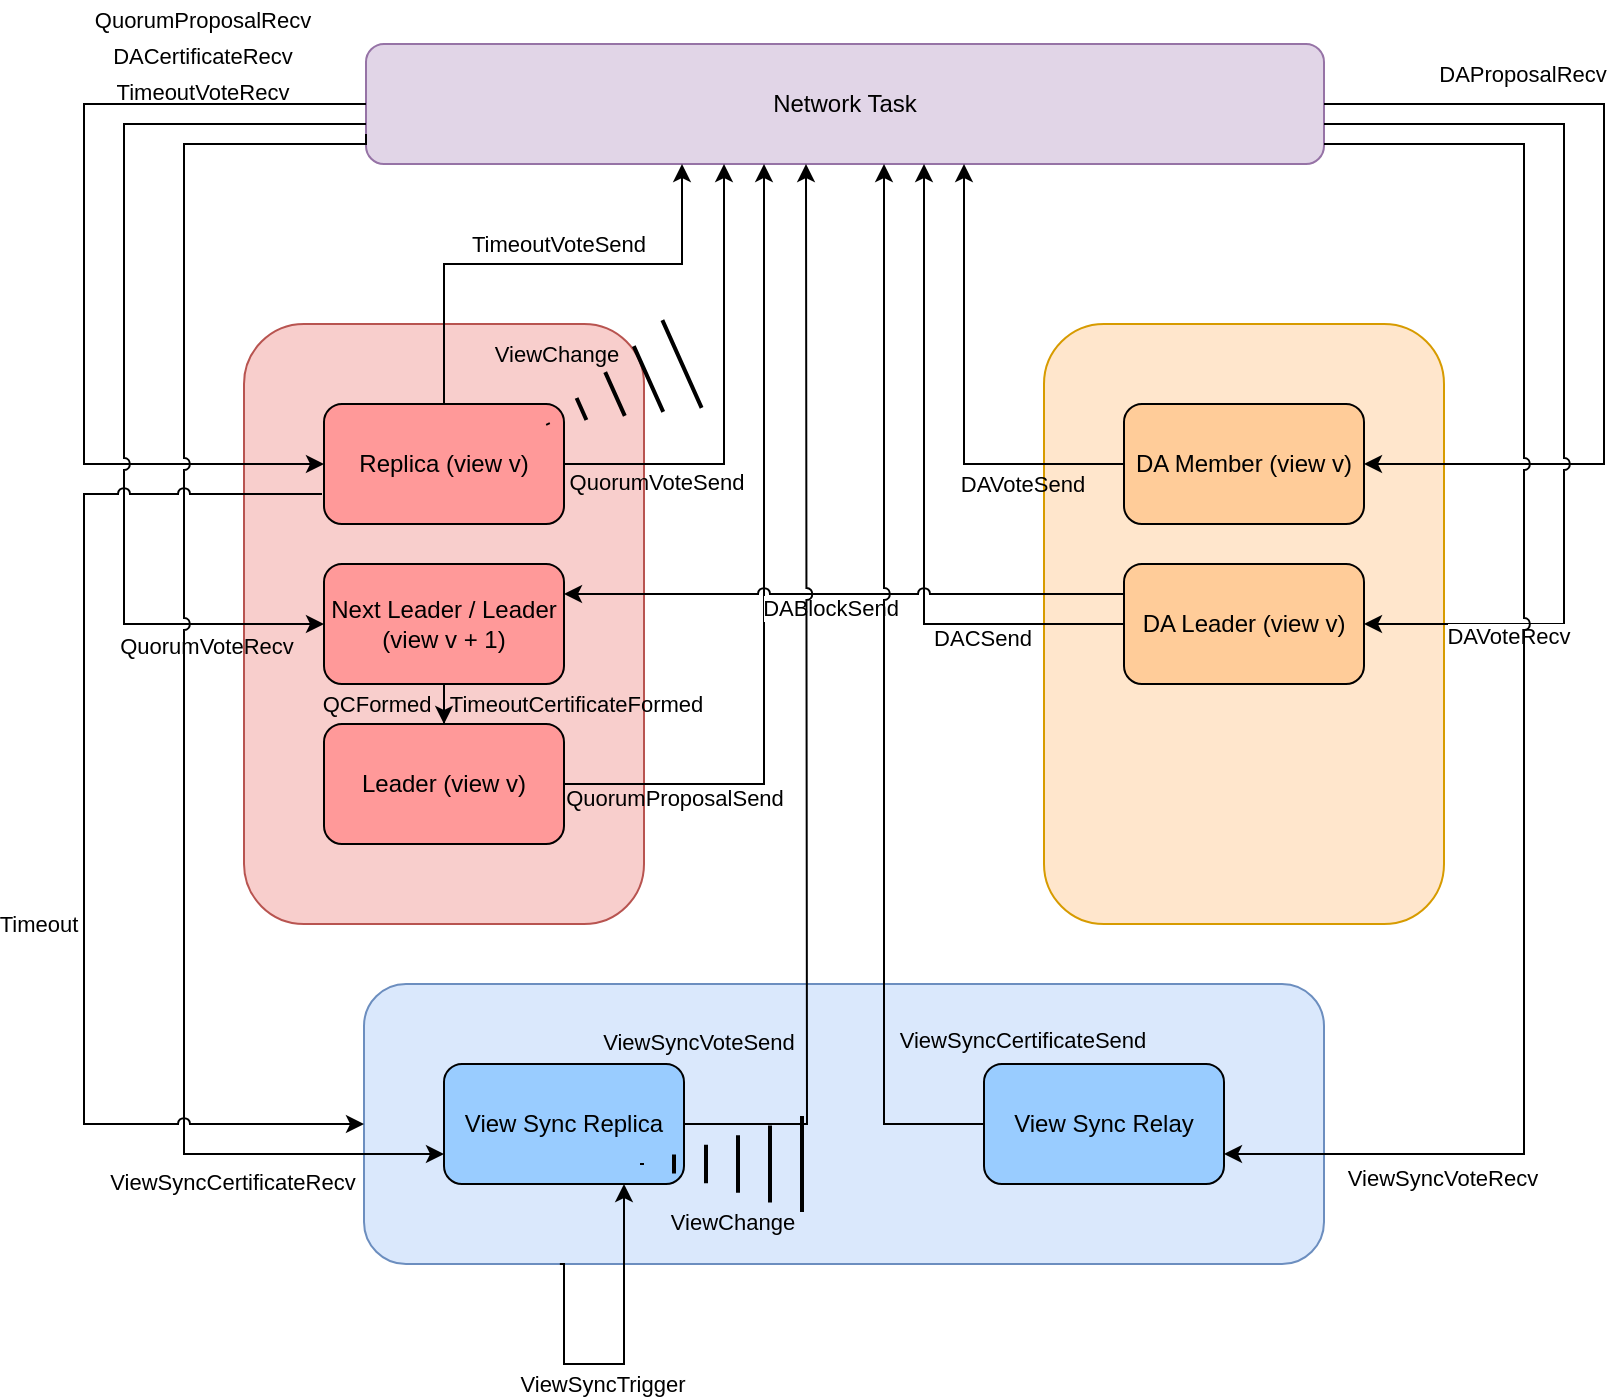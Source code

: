<mxfile version="21.6.8" type="device">
  <diagram name="Conceptual" id="x-3d6iJGaRKoqCalyLkP">
    <mxGraphModel dx="1242" dy="818" grid="1" gridSize="10" guides="1" tooltips="1" connect="1" arrows="1" fold="1" page="1" pageScale="1" pageWidth="850" pageHeight="1100" math="0" shadow="0">
      <root>
        <mxCell id="0" />
        <mxCell id="WsWUFxSsiAewtnnMHRLG-56" value="Tasks" style="" parent="0" />
        <mxCell id="WsWUFxSsiAewtnnMHRLG-9" value="" style="rounded=1;whiteSpace=wrap;html=1;fillColor=#f8cecc;strokeColor=#b85450;" vertex="1" parent="WsWUFxSsiAewtnnMHRLG-56">
          <mxGeometry x="131" y="170" width="200" height="300" as="geometry" />
        </mxCell>
        <mxCell id="WsWUFxSsiAewtnnMHRLG-34" value="" style="rounded=1;whiteSpace=wrap;html=1;fillColor=#dae8fc;strokeColor=#6c8ebf;" vertex="1" parent="WsWUFxSsiAewtnnMHRLG-56">
          <mxGeometry x="191" y="500" width="480" height="140" as="geometry" />
        </mxCell>
        <mxCell id="WsWUFxSsiAewtnnMHRLG-23" value="" style="rounded=1;whiteSpace=wrap;html=1;fillColor=#ffe6cc;strokeColor=#d79b00;" vertex="1" parent="WsWUFxSsiAewtnnMHRLG-56">
          <mxGeometry x="531" y="170" width="200" height="300" as="geometry" />
        </mxCell>
        <mxCell id="WsWUFxSsiAewtnnMHRLG-6" value="Network Task" style="rounded=1;whiteSpace=wrap;html=1;fillColor=#e1d5e7;strokeColor=#9673a6;" vertex="1" parent="WsWUFxSsiAewtnnMHRLG-56">
          <mxGeometry x="192" y="30" width="479" height="60" as="geometry" />
        </mxCell>
        <mxCell id="WsWUFxSsiAewtnnMHRLG-1" value="Replica (view v)" style="rounded=1;whiteSpace=wrap;html=1;fillColor=#FF9999;" vertex="1" parent="WsWUFxSsiAewtnnMHRLG-56">
          <mxGeometry x="171" y="210" width="120" height="60" as="geometry" />
        </mxCell>
        <mxCell id="WsWUFxSsiAewtnnMHRLG-3" value="Next Leader / Leader (view v + 1)" style="rounded=1;whiteSpace=wrap;html=1;fillColor=#FF9999;" vertex="1" parent="WsWUFxSsiAewtnnMHRLG-56">
          <mxGeometry x="171" y="290" width="120" height="60" as="geometry" />
        </mxCell>
        <mxCell id="WsWUFxSsiAewtnnMHRLG-17" value="Leader (view v)" style="rounded=1;whiteSpace=wrap;html=1;fillColor=#FF9999;" vertex="1" parent="WsWUFxSsiAewtnnMHRLG-56">
          <mxGeometry x="171" y="370" width="120" height="60" as="geometry" />
        </mxCell>
        <mxCell id="WsWUFxSsiAewtnnMHRLG-35" value="View Sync Replica" style="rounded=1;whiteSpace=wrap;html=1;fillColor=#99CCFF;" vertex="1" parent="WsWUFxSsiAewtnnMHRLG-56">
          <mxGeometry x="231" y="540" width="120" height="60" as="geometry" />
        </mxCell>
        <mxCell id="WsWUFxSsiAewtnnMHRLG-36" value="View Sync Relay" style="rounded=1;whiteSpace=wrap;html=1;fillColor=#99CCFF;" vertex="1" parent="WsWUFxSsiAewtnnMHRLG-56">
          <mxGeometry x="501" y="540" width="120" height="60" as="geometry" />
        </mxCell>
        <mxCell id="WsWUFxSsiAewtnnMHRLG-25" value="DA Leader (view v)" style="rounded=1;whiteSpace=wrap;html=1;fillColor=#FFCC99;" vertex="1" parent="WsWUFxSsiAewtnnMHRLG-56">
          <mxGeometry x="571" y="290" width="120" height="60" as="geometry" />
        </mxCell>
        <mxCell id="WsWUFxSsiAewtnnMHRLG-24" value="DA Member (view v)" style="rounded=1;whiteSpace=wrap;html=1;fillColor=#FFCC99;" vertex="1" parent="WsWUFxSsiAewtnnMHRLG-56">
          <mxGeometry x="571" y="210" width="120" height="60" as="geometry" />
        </mxCell>
        <mxCell id="WsWUFxSsiAewtnnMHRLG-53" value="Consensus Messages" parent="0" />
        <mxCell id="WsWUFxSsiAewtnnMHRLG-7" style="edgeStyle=orthogonalEdgeStyle;rounded=0;orthogonalLoop=1;jettySize=auto;html=1;entryX=0;entryY=0.5;entryDx=0;entryDy=0;jumpStyle=arc;" edge="1" parent="WsWUFxSsiAewtnnMHRLG-53" source="WsWUFxSsiAewtnnMHRLG-6" target="WsWUFxSsiAewtnnMHRLG-1">
          <mxGeometry relative="1" as="geometry">
            <Array as="points">
              <mxPoint x="51" y="60" />
              <mxPoint x="51" y="240" />
            </Array>
          </mxGeometry>
        </mxCell>
        <mxCell id="WsWUFxSsiAewtnnMHRLG-8" value="&lt;div style=&quot;font-size: 11px; line-height: 18px;&quot;&gt;QuorumProposalRecv&lt;/div&gt;&lt;div style=&quot;font-size: 11px; line-height: 18px;&quot;&gt;DACertificateRecv&lt;/div&gt;&lt;div style=&quot;font-size: 11px; line-height: 18px;&quot;&gt;TimeoutVoteRecv&lt;/div&gt;" style="edgeLabel;html=1;align=center;verticalAlign=middle;resizable=0;points=[];fontSize=11;labelBackgroundColor=none;fontColor=#000000;" vertex="1" connectable="0" parent="WsWUFxSsiAewtnnMHRLG-7">
          <mxGeometry x="-0.058" y="-2" relative="1" as="geometry">
            <mxPoint x="61" y="-92" as="offset" />
          </mxGeometry>
        </mxCell>
        <mxCell id="WsWUFxSsiAewtnnMHRLG-14" style="edgeStyle=orthogonalEdgeStyle;rounded=0;orthogonalLoop=1;jettySize=auto;html=1;jumpStyle=arc;" edge="1" parent="WsWUFxSsiAewtnnMHRLG-53" source="WsWUFxSsiAewtnnMHRLG-6" target="WsWUFxSsiAewtnnMHRLG-3">
          <mxGeometry relative="1" as="geometry">
            <mxPoint x="171" y="370" as="targetPoint" />
            <Array as="points">
              <mxPoint x="71" y="70" />
              <mxPoint x="71" y="320" />
            </Array>
          </mxGeometry>
        </mxCell>
        <mxCell id="WsWUFxSsiAewtnnMHRLG-15" value="QuorumVoteRecv" style="edgeLabel;html=1;align=center;verticalAlign=middle;resizable=0;points=[];labelBackgroundColor=none;" vertex="1" connectable="0" parent="WsWUFxSsiAewtnnMHRLG-14">
          <mxGeometry x="0.366" y="-1" relative="1" as="geometry">
            <mxPoint x="42" y="60" as="offset" />
          </mxGeometry>
        </mxCell>
        <mxCell id="WsWUFxSsiAewtnnMHRLG-10" style="edgeStyle=orthogonalEdgeStyle;rounded=0;orthogonalLoop=1;jettySize=auto;html=1;" edge="1" parent="WsWUFxSsiAewtnnMHRLG-53" source="WsWUFxSsiAewtnnMHRLG-1" target="WsWUFxSsiAewtnnMHRLG-6">
          <mxGeometry relative="1" as="geometry">
            <Array as="points">
              <mxPoint x="371" y="240" />
            </Array>
          </mxGeometry>
        </mxCell>
        <mxCell id="WsWUFxSsiAewtnnMHRLG-11" value="QuorumVoteSend" style="edgeLabel;html=1;align=center;verticalAlign=middle;resizable=0;points=[];labelBackgroundColor=none;" vertex="1" connectable="0" parent="WsWUFxSsiAewtnnMHRLG-10">
          <mxGeometry x="-0.507" relative="1" as="geometry">
            <mxPoint x="-11" y="9" as="offset" />
          </mxGeometry>
        </mxCell>
        <mxCell id="WsWUFxSsiAewtnnMHRLG-18" style="edgeStyle=orthogonalEdgeStyle;rounded=0;orthogonalLoop=1;jettySize=auto;html=1;" edge="1" parent="WsWUFxSsiAewtnnMHRLG-53" source="WsWUFxSsiAewtnnMHRLG-17">
          <mxGeometry relative="1" as="geometry">
            <mxPoint x="391" y="90" as="targetPoint" />
            <Array as="points">
              <mxPoint x="391" y="400" />
              <mxPoint x="391" y="90" />
            </Array>
          </mxGeometry>
        </mxCell>
        <mxCell id="WsWUFxSsiAewtnnMHRLG-19" value="QuorumProposalSend" style="edgeLabel;html=1;align=center;verticalAlign=middle;resizable=0;points=[];labelBackgroundColor=none;" vertex="1" connectable="0" parent="WsWUFxSsiAewtnnMHRLG-18">
          <mxGeometry x="-0.674" y="-2" relative="1" as="geometry">
            <mxPoint x="-12" y="5" as="offset" />
          </mxGeometry>
        </mxCell>
        <mxCell id="WsWUFxSsiAewtnnMHRLG-20" style="edgeStyle=orthogonalEdgeStyle;rounded=0;orthogonalLoop=1;jettySize=auto;html=1;entryX=0.5;entryY=0;entryDx=0;entryDy=0;" edge="1" parent="WsWUFxSsiAewtnnMHRLG-53" source="WsWUFxSsiAewtnnMHRLG-3" target="WsWUFxSsiAewtnnMHRLG-17">
          <mxGeometry relative="1" as="geometry">
            <mxPoint x="361" y="480" as="targetPoint" />
            <Array as="points" />
          </mxGeometry>
        </mxCell>
        <mxCell id="WsWUFxSsiAewtnnMHRLG-21" value="QCFormed&amp;nbsp; &amp;nbsp;TimeoutCertificateFormed" style="edgeLabel;html=1;align=center;verticalAlign=middle;resizable=0;points=[];labelBackgroundColor=none;" vertex="1" connectable="0" parent="WsWUFxSsiAewtnnMHRLG-20">
          <mxGeometry x="0.011" y="3" relative="1" as="geometry">
            <mxPoint x="37" as="offset" />
          </mxGeometry>
        </mxCell>
        <mxCell id="WsWUFxSsiAewtnnMHRLG-59" value="DA Messages" parent="0" />
        <mxCell id="WsWUFxSsiAewtnnMHRLG-26" style="edgeStyle=orthogonalEdgeStyle;rounded=0;orthogonalLoop=1;jettySize=auto;html=1;entryX=1;entryY=0.5;entryDx=0;entryDy=0;jumpStyle=arc;" edge="1" parent="WsWUFxSsiAewtnnMHRLG-59" source="WsWUFxSsiAewtnnMHRLG-6" target="WsWUFxSsiAewtnnMHRLG-24">
          <mxGeometry relative="1" as="geometry">
            <Array as="points">
              <mxPoint x="811" y="60" />
              <mxPoint x="811" y="240" />
            </Array>
          </mxGeometry>
        </mxCell>
        <mxCell id="WsWUFxSsiAewtnnMHRLG-27" value="DAProposalRecv" style="edgeLabel;html=1;align=center;verticalAlign=middle;resizable=0;points=[];" vertex="1" connectable="0" parent="WsWUFxSsiAewtnnMHRLG-26">
          <mxGeometry x="-0.218" relative="1" as="geometry">
            <mxPoint x="-41" y="-47" as="offset" />
          </mxGeometry>
        </mxCell>
        <mxCell id="WsWUFxSsiAewtnnMHRLG-28" style="edgeStyle=orthogonalEdgeStyle;rounded=0;orthogonalLoop=1;jettySize=auto;html=1;entryX=1;entryY=0.5;entryDx=0;entryDy=0;jumpStyle=arc;" edge="1" parent="WsWUFxSsiAewtnnMHRLG-59" source="WsWUFxSsiAewtnnMHRLG-6" target="WsWUFxSsiAewtnnMHRLG-25">
          <mxGeometry relative="1" as="geometry">
            <Array as="points">
              <mxPoint x="791" y="70" />
              <mxPoint x="791" y="320" />
            </Array>
          </mxGeometry>
        </mxCell>
        <mxCell id="WsWUFxSsiAewtnnMHRLG-29" value="DAVoteRecv" style="edgeLabel;html=1;align=center;verticalAlign=middle;resizable=0;points=[];" vertex="1" connectable="0" parent="WsWUFxSsiAewtnnMHRLG-28">
          <mxGeometry x="0.374" y="-1" relative="1" as="geometry">
            <mxPoint x="-27" y="53" as="offset" />
          </mxGeometry>
        </mxCell>
        <mxCell id="WsWUFxSsiAewtnnMHRLG-30" style="edgeStyle=orthogonalEdgeStyle;rounded=0;orthogonalLoop=1;jettySize=auto;html=1;jumpStyle=arc;" edge="1" parent="WsWUFxSsiAewtnnMHRLG-59" source="WsWUFxSsiAewtnnMHRLG-25" target="WsWUFxSsiAewtnnMHRLG-6">
          <mxGeometry relative="1" as="geometry">
            <Array as="points">
              <mxPoint x="471" y="320" />
            </Array>
          </mxGeometry>
        </mxCell>
        <mxCell id="WsWUFxSsiAewtnnMHRLG-31" value="DACSend" style="edgeLabel;html=1;align=center;verticalAlign=middle;resizable=0;points=[];" vertex="1" connectable="0" parent="WsWUFxSsiAewtnnMHRLG-30">
          <mxGeometry x="-0.284" y="2" relative="1" as="geometry">
            <mxPoint x="31" y="25" as="offset" />
          </mxGeometry>
        </mxCell>
        <mxCell id="WsWUFxSsiAewtnnMHRLG-47" style="edgeStyle=orthogonalEdgeStyle;rounded=0;orthogonalLoop=1;jettySize=auto;html=1;entryX=1;entryY=0.25;entryDx=0;entryDy=0;jumpStyle=arc;" edge="1" parent="WsWUFxSsiAewtnnMHRLG-59" source="WsWUFxSsiAewtnnMHRLG-25" target="WsWUFxSsiAewtnnMHRLG-3">
          <mxGeometry relative="1" as="geometry">
            <Array as="points">
              <mxPoint x="501" y="305" />
              <mxPoint x="501" y="305" />
            </Array>
          </mxGeometry>
        </mxCell>
        <mxCell id="WsWUFxSsiAewtnnMHRLG-48" value="DABlockSend" style="edgeLabel;html=1;align=center;verticalAlign=middle;resizable=0;points=[];" vertex="1" connectable="0" parent="WsWUFxSsiAewtnnMHRLG-47">
          <mxGeometry x="-0.793" y="1" relative="1" as="geometry">
            <mxPoint x="-118" y="6" as="offset" />
          </mxGeometry>
        </mxCell>
        <mxCell id="WsWUFxSsiAewtnnMHRLG-32" style="edgeStyle=orthogonalEdgeStyle;rounded=0;orthogonalLoop=1;jettySize=auto;html=1;jumpStyle=arc;" edge="1" parent="WsWUFxSsiAewtnnMHRLG-59" source="WsWUFxSsiAewtnnMHRLG-24">
          <mxGeometry relative="1" as="geometry">
            <mxPoint x="491" y="90" as="targetPoint" />
            <Array as="points">
              <mxPoint x="491" y="240" />
            </Array>
          </mxGeometry>
        </mxCell>
        <mxCell id="WsWUFxSsiAewtnnMHRLG-33" value="DAVoteSend" style="edgeLabel;html=1;align=center;verticalAlign=middle;resizable=0;points=[];labelBackgroundColor=none;" vertex="1" connectable="0" parent="WsWUFxSsiAewtnnMHRLG-32">
          <mxGeometry x="0.558" y="-1" relative="1" as="geometry">
            <mxPoint x="28" y="109" as="offset" />
          </mxGeometry>
        </mxCell>
        <mxCell id="WsWUFxSsiAewtnnMHRLG-60" value="View Sync Messages" parent="0" />
        <mxCell id="WsWUFxSsiAewtnnMHRLG-41" style="edgeStyle=orthogonalEdgeStyle;rounded=0;orthogonalLoop=1;jettySize=auto;html=1;jumpStyle=arc;" edge="1" parent="WsWUFxSsiAewtnnMHRLG-60" source="WsWUFxSsiAewtnnMHRLG-35">
          <mxGeometry relative="1" as="geometry">
            <mxPoint x="412" y="90" as="targetPoint" />
          </mxGeometry>
        </mxCell>
        <mxCell id="WsWUFxSsiAewtnnMHRLG-42" value="ViewSyncVoteSend" style="edgeLabel;html=1;align=center;verticalAlign=middle;resizable=0;points=[];labelBackgroundColor=none;" vertex="1" connectable="0" parent="WsWUFxSsiAewtnnMHRLG-41">
          <mxGeometry x="-0.625" y="-1" relative="1" as="geometry">
            <mxPoint x="-56" y="-1" as="offset" />
          </mxGeometry>
        </mxCell>
        <mxCell id="WsWUFxSsiAewtnnMHRLG-49" style="edgeStyle=orthogonalEdgeStyle;rounded=0;orthogonalLoop=1;jettySize=auto;html=1;exitX=0.204;exitY=1;exitDx=0;exitDy=0;exitPerimeter=0;jumpStyle=arc;" edge="1" parent="WsWUFxSsiAewtnnMHRLG-60" source="WsWUFxSsiAewtnnMHRLG-34">
          <mxGeometry relative="1" as="geometry">
            <mxPoint x="321" y="600" as="targetPoint" />
            <Array as="points">
              <mxPoint x="291" y="640" />
              <mxPoint x="291" y="690" />
              <mxPoint x="321" y="690" />
              <mxPoint x="321" y="600" />
            </Array>
          </mxGeometry>
        </mxCell>
        <mxCell id="WsWUFxSsiAewtnnMHRLG-50" value="ViewSyncTrigger" style="edgeLabel;html=1;align=center;verticalAlign=middle;resizable=0;points=[];" vertex="1" connectable="0" parent="WsWUFxSsiAewtnnMHRLG-49">
          <mxGeometry x="0.48" y="1" relative="1" as="geometry">
            <mxPoint x="-10" y="55" as="offset" />
          </mxGeometry>
        </mxCell>
        <mxCell id="WsWUFxSsiAewtnnMHRLG-39" style="edgeStyle=orthogonalEdgeStyle;rounded=0;orthogonalLoop=1;jettySize=auto;html=1;exitX=0;exitY=0.75;exitDx=0;exitDy=0;entryX=0;entryY=0.75;entryDx=0;entryDy=0;jumpStyle=arc;" edge="1" parent="WsWUFxSsiAewtnnMHRLG-60" source="WsWUFxSsiAewtnnMHRLG-6" target="WsWUFxSsiAewtnnMHRLG-35">
          <mxGeometry relative="1" as="geometry">
            <Array as="points">
              <mxPoint x="192" y="80" />
              <mxPoint x="101" y="80" />
              <mxPoint x="101" y="585" />
            </Array>
          </mxGeometry>
        </mxCell>
        <mxCell id="WsWUFxSsiAewtnnMHRLG-40" value="ViewSyncCertificateRecv" style="edgeLabel;html=1;align=center;verticalAlign=middle;resizable=0;points=[];" vertex="1" connectable="0" parent="WsWUFxSsiAewtnnMHRLG-39">
          <mxGeometry x="0.441" y="-1" relative="1" as="geometry">
            <mxPoint x="25" y="88" as="offset" />
          </mxGeometry>
        </mxCell>
        <mxCell id="WsWUFxSsiAewtnnMHRLG-37" style="edgeStyle=orthogonalEdgeStyle;rounded=0;orthogonalLoop=1;jettySize=auto;html=1;jumpStyle=arc;" edge="1" parent="WsWUFxSsiAewtnnMHRLG-60">
          <mxGeometry relative="1" as="geometry">
            <mxPoint x="170" y="255" as="sourcePoint" />
            <mxPoint x="191" y="570" as="targetPoint" />
            <Array as="points">
              <mxPoint x="51" y="255" />
              <mxPoint x="51" y="570" />
            </Array>
          </mxGeometry>
        </mxCell>
        <mxCell id="WsWUFxSsiAewtnnMHRLG-38" value="Timeout" style="edgeLabel;html=1;align=center;verticalAlign=middle;resizable=0;points=[];" vertex="1" connectable="0" parent="WsWUFxSsiAewtnnMHRLG-37">
          <mxGeometry x="0.37" relative="1" as="geometry">
            <mxPoint x="-23" y="-59" as="offset" />
          </mxGeometry>
        </mxCell>
        <mxCell id="WsWUFxSsiAewtnnMHRLG-54" style="edgeStyle=orthogonalEdgeStyle;rounded=0;orthogonalLoop=1;jettySize=auto;html=1;jumpStyle=arc;" edge="1" parent="WsWUFxSsiAewtnnMHRLG-60" source="WsWUFxSsiAewtnnMHRLG-1">
          <mxGeometry relative="1" as="geometry">
            <mxPoint x="350" y="90" as="targetPoint" />
            <Array as="points">
              <mxPoint x="231" y="140" />
              <mxPoint x="350" y="140" />
              <mxPoint x="350" y="92" />
            </Array>
          </mxGeometry>
        </mxCell>
        <mxCell id="WsWUFxSsiAewtnnMHRLG-55" value="TimeoutVoteSend" style="edgeLabel;html=1;align=center;verticalAlign=middle;resizable=0;points=[];" vertex="1" connectable="0" parent="WsWUFxSsiAewtnnMHRLG-54">
          <mxGeometry x="-0.246" y="2" relative="1" as="geometry">
            <mxPoint x="37" y="-8" as="offset" />
          </mxGeometry>
        </mxCell>
        <mxCell id="WsWUFxSsiAewtnnMHRLG-43" style="edgeStyle=orthogonalEdgeStyle;rounded=0;orthogonalLoop=1;jettySize=auto;html=1;jumpStyle=arc;" edge="1" parent="WsWUFxSsiAewtnnMHRLG-60" source="WsWUFxSsiAewtnnMHRLG-36">
          <mxGeometry relative="1" as="geometry">
            <mxPoint x="451" y="90" as="targetPoint" />
            <Array as="points">
              <mxPoint x="451" y="570" />
              <mxPoint x="451" y="90" />
            </Array>
          </mxGeometry>
        </mxCell>
        <mxCell id="WsWUFxSsiAewtnnMHRLG-44" value="ViewSyncCertificateSend" style="edgeLabel;html=1;align=center;verticalAlign=middle;resizable=0;points=[];labelBackgroundColor=none;" vertex="1" connectable="0" parent="WsWUFxSsiAewtnnMHRLG-43">
          <mxGeometry x="-0.391" relative="1" as="geometry">
            <mxPoint x="69" y="69" as="offset" />
          </mxGeometry>
        </mxCell>
        <mxCell id="WsWUFxSsiAewtnnMHRLG-45" style="edgeStyle=orthogonalEdgeStyle;rounded=0;orthogonalLoop=1;jettySize=auto;html=1;entryX=1;entryY=0.75;entryDx=0;entryDy=0;jumpStyle=arc;" edge="1" parent="WsWUFxSsiAewtnnMHRLG-60" source="WsWUFxSsiAewtnnMHRLG-6" target="WsWUFxSsiAewtnnMHRLG-36">
          <mxGeometry relative="1" as="geometry">
            <Array as="points">
              <mxPoint x="771" y="80" />
              <mxPoint x="771" y="585" />
            </Array>
          </mxGeometry>
        </mxCell>
        <mxCell id="WsWUFxSsiAewtnnMHRLG-46" value="ViewSyncVoteRecv" style="edgeLabel;html=1;align=center;verticalAlign=middle;resizable=0;points=[];" vertex="1" connectable="0" parent="WsWUFxSsiAewtnnMHRLG-45">
          <mxGeometry x="0.245" y="2" relative="1" as="geometry">
            <mxPoint x="-43" y="147" as="offset" />
          </mxGeometry>
        </mxCell>
        <mxCell id="WsWUFxSsiAewtnnMHRLG-61" value="ViewChange" parent="0" />
        <mxCell id="WsWUFxSsiAewtnnMHRLG-63" value="" style="shape=mxgraph.arrows2.wedgeArrowDashed2;html=1;bendable=0;startWidth=24;stepSize=15;rounded=0;entryX=1;entryY=0.5;entryDx=0;entryDy=0;strokeWidth=2;" edge="1" parent="WsWUFxSsiAewtnnMHRLG-61">
          <mxGeometry width="100" height="100" relative="1" as="geometry">
            <mxPoint x="350" y="190" as="sourcePoint" />
            <mxPoint x="283" y="220" as="targetPoint" />
          </mxGeometry>
        </mxCell>
        <mxCell id="WsWUFxSsiAewtnnMHRLG-64" value="ViewChange" style="edgeLabel;html=1;align=center;verticalAlign=middle;resizable=0;points=[];labelBackgroundColor=none;" vertex="1" connectable="0" parent="WsWUFxSsiAewtnnMHRLG-63">
          <mxGeometry x="-0.449" y="2" relative="1" as="geometry">
            <mxPoint x="-46" y="-15" as="offset" />
          </mxGeometry>
        </mxCell>
        <mxCell id="WsWUFxSsiAewtnnMHRLG-65" value="" style="shape=mxgraph.arrows2.wedgeArrowDashed2;html=1;bendable=0;startWidth=24;stepSize=15;rounded=0;entryX=1;entryY=0.5;entryDx=0;entryDy=0;strokeWidth=2;" edge="1" parent="WsWUFxSsiAewtnnMHRLG-61">
          <mxGeometry width="100" height="100" relative="1" as="geometry">
            <mxPoint x="410" y="590" as="sourcePoint" />
            <mxPoint x="330" y="590" as="targetPoint" />
          </mxGeometry>
        </mxCell>
        <mxCell id="WsWUFxSsiAewtnnMHRLG-66" value="ViewChange" style="edgeLabel;html=1;align=center;verticalAlign=middle;resizable=0;points=[];labelBackgroundColor=none;" vertex="1" connectable="0" parent="WsWUFxSsiAewtnnMHRLG-65">
          <mxGeometry x="-0.449" y="2" relative="1" as="geometry">
            <mxPoint x="-13" y="27" as="offset" />
          </mxGeometry>
        </mxCell>
      </root>
    </mxGraphModel>
  </diagram>
</mxfile>
